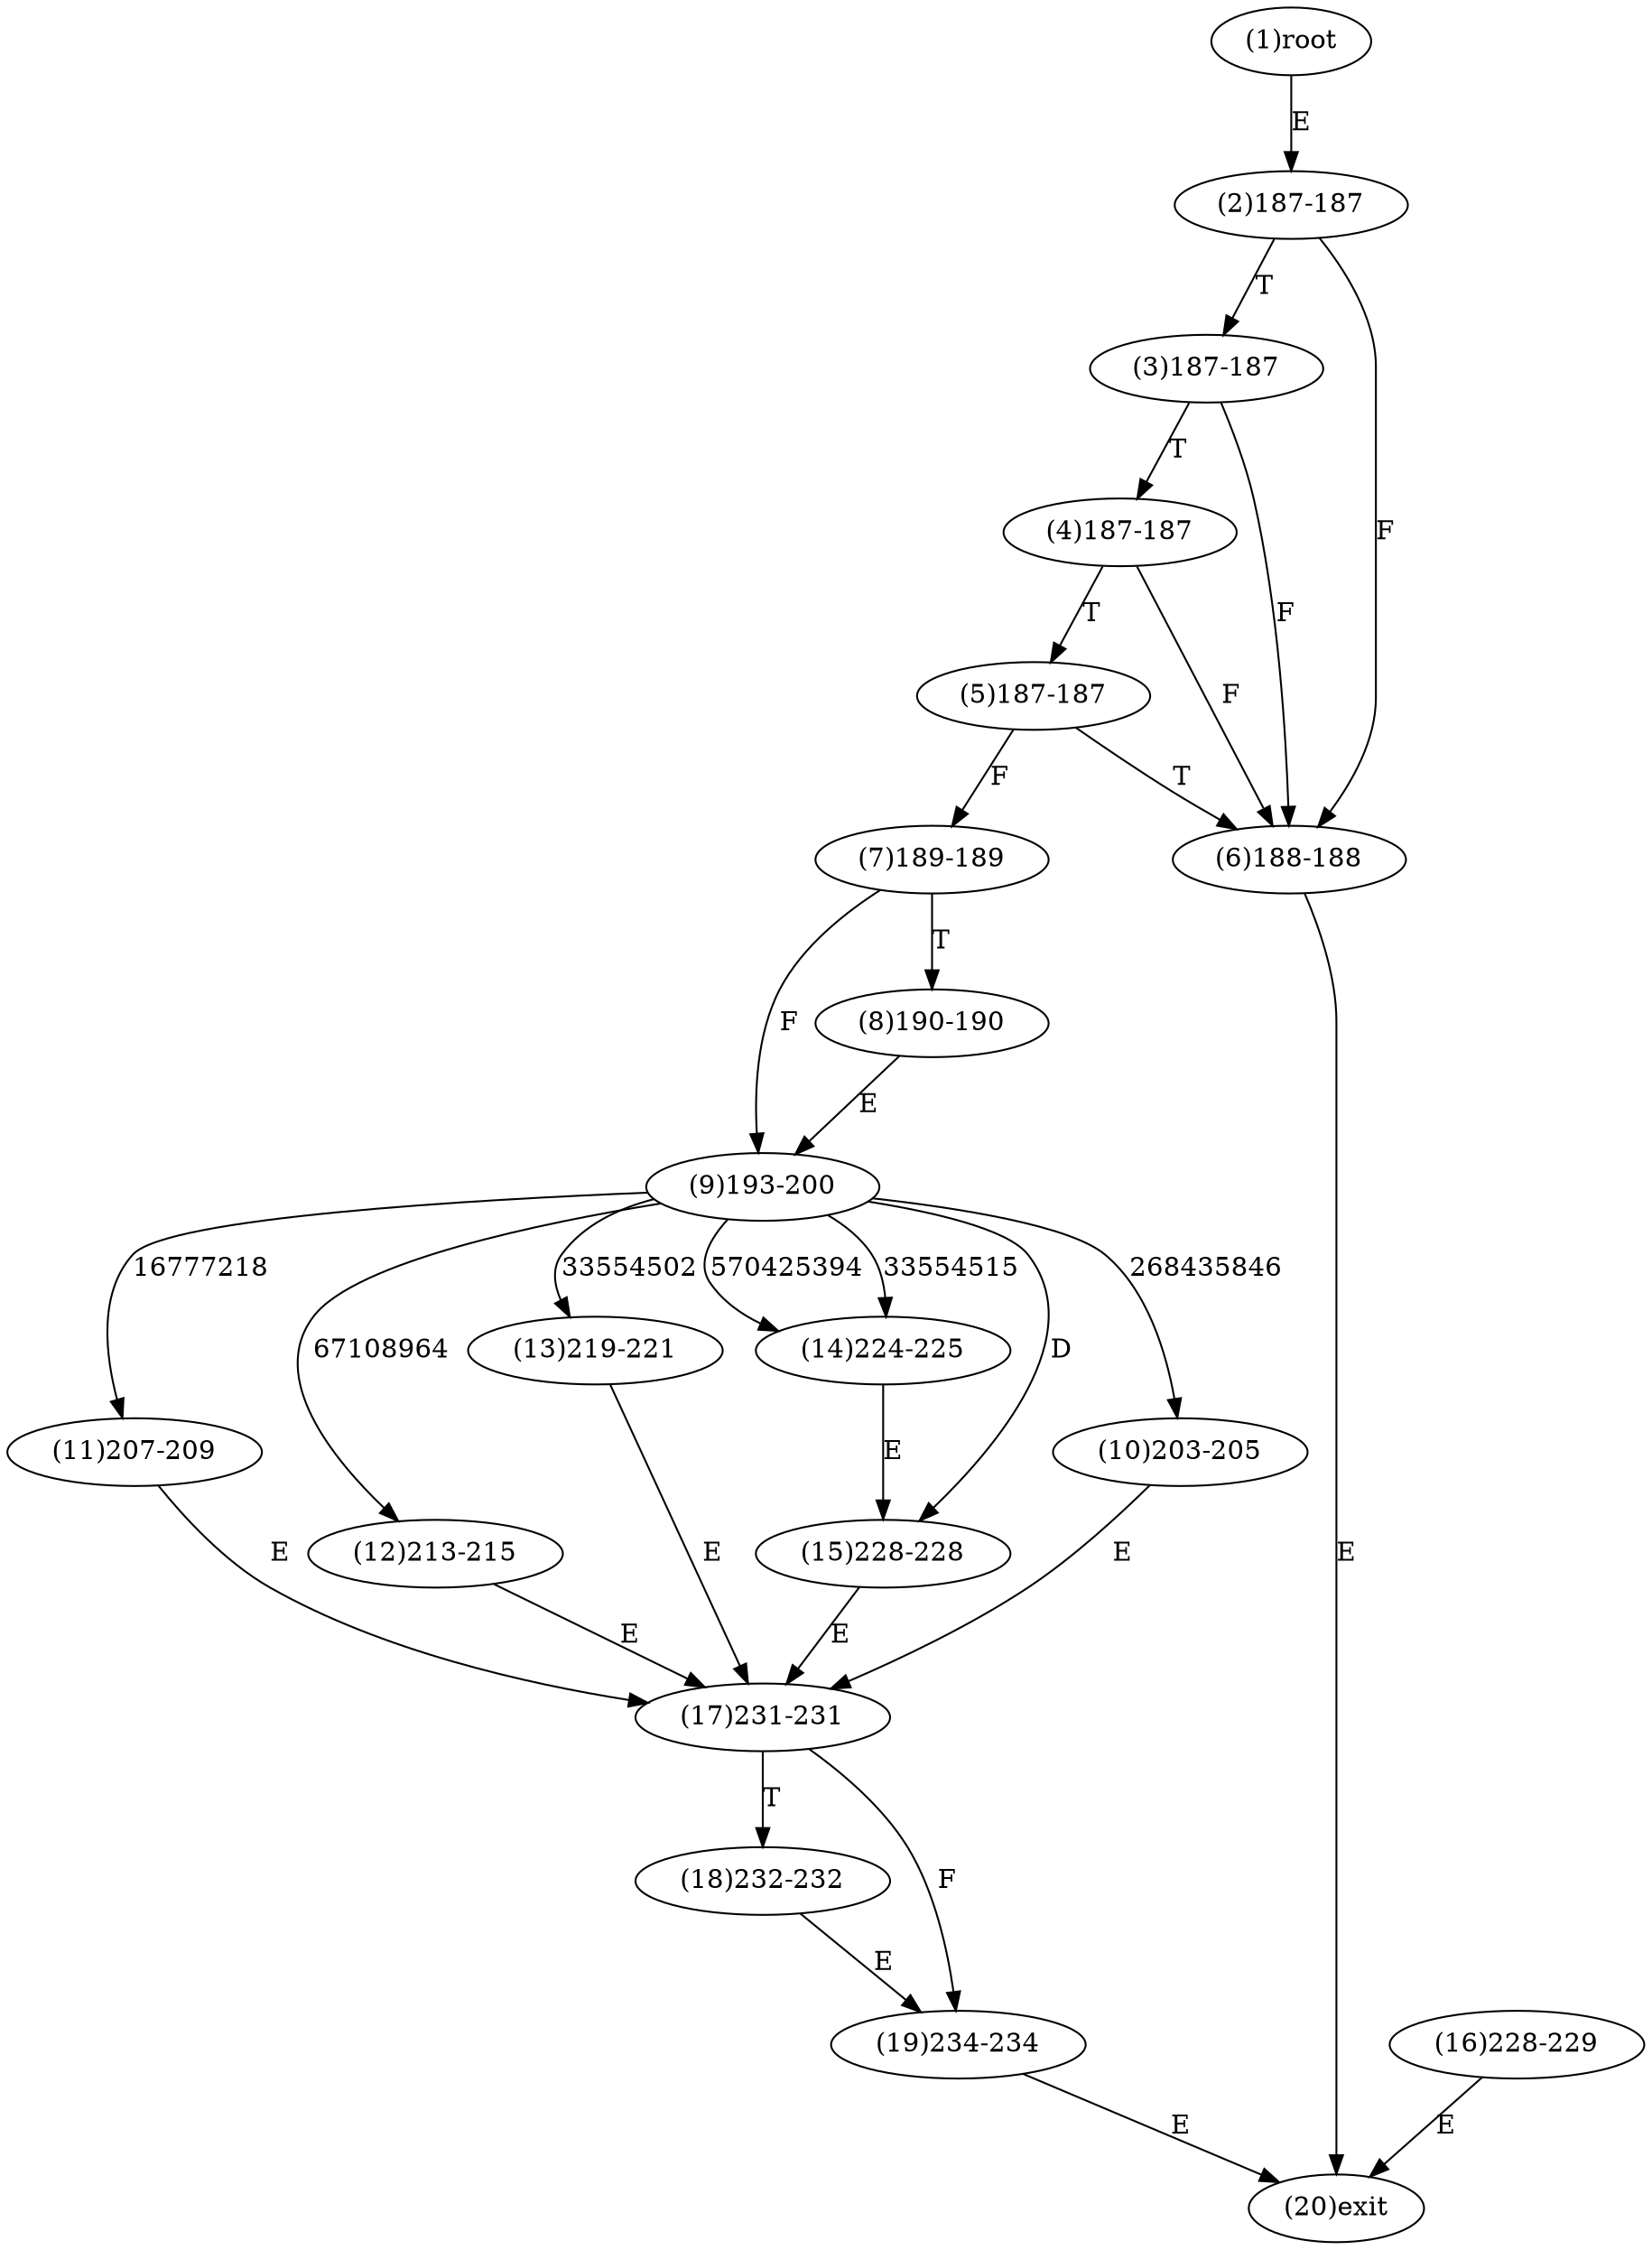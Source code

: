 digraph "" { 
1[ label="(1)root"];
2[ label="(2)187-187"];
3[ label="(3)187-187"];
4[ label="(4)187-187"];
5[ label="(5)187-187"];
6[ label="(6)188-188"];
7[ label="(7)189-189"];
8[ label="(8)190-190"];
9[ label="(9)193-200"];
10[ label="(10)203-205"];
11[ label="(11)207-209"];
12[ label="(12)213-215"];
13[ label="(13)219-221"];
14[ label="(14)224-225"];
15[ label="(15)228-228"];
17[ label="(17)231-231"];
16[ label="(16)228-229"];
19[ label="(19)234-234"];
18[ label="(18)232-232"];
20[ label="(20)exit"];
1->2[ label="E"];
2->6[ label="F"];
2->3[ label="T"];
3->6[ label="F"];
3->4[ label="T"];
4->6[ label="F"];
4->5[ label="T"];
5->7[ label="F"];
5->6[ label="T"];
6->20[ label="E"];
7->9[ label="F"];
7->8[ label="T"];
8->9[ label="E"];
9->11[ label="16777218"];
9->13[ label="33554502"];
9->14[ label="33554515"];
9->12[ label="67108964"];
9->10[ label="268435846"];
9->14[ label="570425394"];
9->15[ label="D"];
10->17[ label="E"];
11->17[ label="E"];
12->17[ label="E"];
13->17[ label="E"];
14->15[ label="E"];
15->17[ label="E"];
16->20[ label="E"];
17->19[ label="F"];
17->18[ label="T"];
18->19[ label="E"];
19->20[ label="E"];
}
